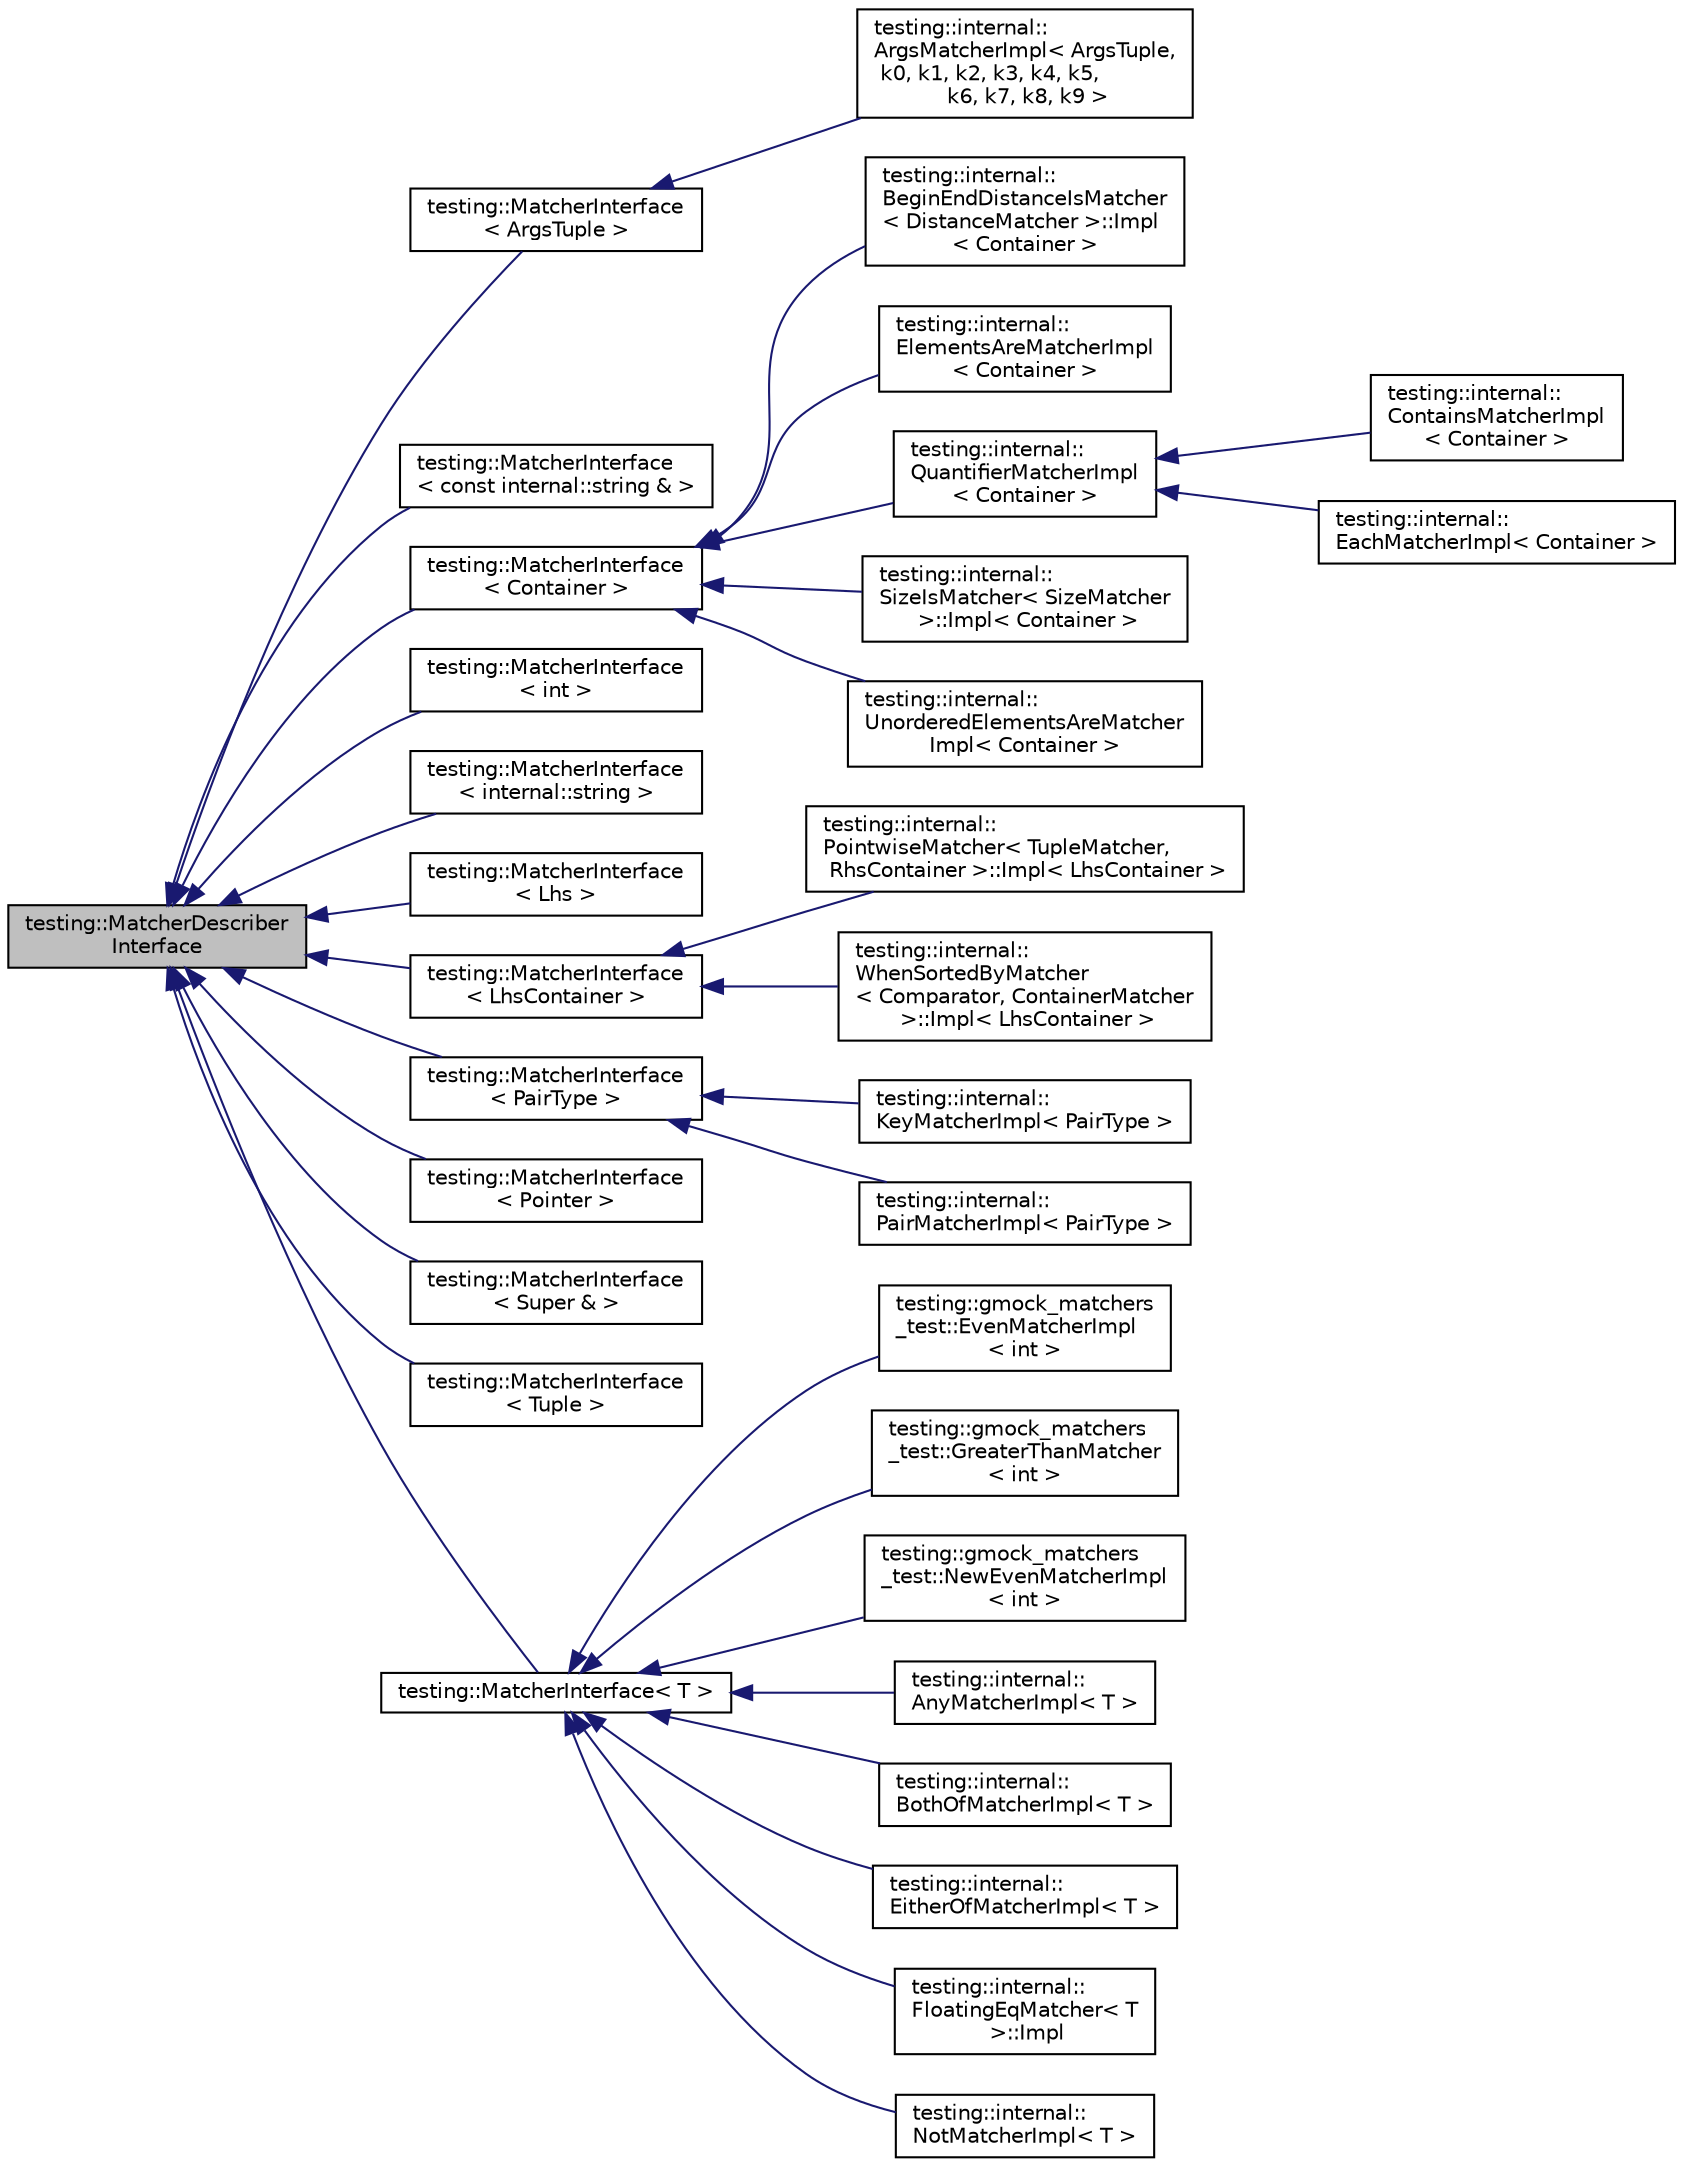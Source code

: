 digraph "testing::MatcherDescriberInterface"
{
  edge [fontname="Helvetica",fontsize="10",labelfontname="Helvetica",labelfontsize="10"];
  node [fontname="Helvetica",fontsize="10",shape=record];
  rankdir="LR";
  Node1 [label="testing::MatcherDescriber\lInterface",height=0.2,width=0.4,color="black", fillcolor="grey75", style="filled", fontcolor="black"];
  Node1 -> Node2 [dir="back",color="midnightblue",fontsize="10",style="solid",fontname="Helvetica"];
  Node2 [label="testing::MatcherInterface\l\< ArgsTuple \>",height=0.2,width=0.4,color="black", fillcolor="white", style="filled",URL="$classtesting_1_1_matcher_interface.html"];
  Node2 -> Node3 [dir="back",color="midnightblue",fontsize="10",style="solid",fontname="Helvetica"];
  Node3 [label="testing::internal::\lArgsMatcherImpl\< ArgsTuple,\l k0, k1, k2, k3, k4, k5,\l k6, k7, k8, k9 \>",height=0.2,width=0.4,color="black", fillcolor="white", style="filled",URL="$classtesting_1_1internal_1_1_args_matcher_impl.html"];
  Node1 -> Node4 [dir="back",color="midnightblue",fontsize="10",style="solid",fontname="Helvetica"];
  Node4 [label="testing::MatcherInterface\l\< const internal::string & \>",height=0.2,width=0.4,color="black", fillcolor="white", style="filled",URL="$classtesting_1_1_matcher_interface.html"];
  Node1 -> Node5 [dir="back",color="midnightblue",fontsize="10",style="solid",fontname="Helvetica"];
  Node5 [label="testing::MatcherInterface\l\< Container \>",height=0.2,width=0.4,color="black", fillcolor="white", style="filled",URL="$classtesting_1_1_matcher_interface.html"];
  Node5 -> Node6 [dir="back",color="midnightblue",fontsize="10",style="solid",fontname="Helvetica"];
  Node6 [label="testing::internal::\lBeginEndDistanceIsMatcher\l\< DistanceMatcher \>::Impl\l\< Container \>",height=0.2,width=0.4,color="black", fillcolor="white", style="filled",URL="$classtesting_1_1internal_1_1_begin_end_distance_is_matcher_1_1_impl.html"];
  Node5 -> Node7 [dir="back",color="midnightblue",fontsize="10",style="solid",fontname="Helvetica"];
  Node7 [label="testing::internal::\lElementsAreMatcherImpl\l\< Container \>",height=0.2,width=0.4,color="black", fillcolor="white", style="filled",URL="$classtesting_1_1internal_1_1_elements_are_matcher_impl.html"];
  Node5 -> Node8 [dir="back",color="midnightblue",fontsize="10",style="solid",fontname="Helvetica"];
  Node8 [label="testing::internal::\lQuantifierMatcherImpl\l\< Container \>",height=0.2,width=0.4,color="black", fillcolor="white", style="filled",URL="$classtesting_1_1internal_1_1_quantifier_matcher_impl.html"];
  Node8 -> Node9 [dir="back",color="midnightblue",fontsize="10",style="solid",fontname="Helvetica"];
  Node9 [label="testing::internal::\lContainsMatcherImpl\l\< Container \>",height=0.2,width=0.4,color="black", fillcolor="white", style="filled",URL="$classtesting_1_1internal_1_1_contains_matcher_impl.html"];
  Node8 -> Node10 [dir="back",color="midnightblue",fontsize="10",style="solid",fontname="Helvetica"];
  Node10 [label="testing::internal::\lEachMatcherImpl\< Container \>",height=0.2,width=0.4,color="black", fillcolor="white", style="filled",URL="$classtesting_1_1internal_1_1_each_matcher_impl.html"];
  Node5 -> Node11 [dir="back",color="midnightblue",fontsize="10",style="solid",fontname="Helvetica"];
  Node11 [label="testing::internal::\lSizeIsMatcher\< SizeMatcher\l \>::Impl\< Container \>",height=0.2,width=0.4,color="black", fillcolor="white", style="filled",URL="$classtesting_1_1internal_1_1_size_is_matcher_1_1_impl.html"];
  Node5 -> Node12 [dir="back",color="midnightblue",fontsize="10",style="solid",fontname="Helvetica"];
  Node12 [label="testing::internal::\lUnorderedElementsAreMatcher\lImpl\< Container \>",height=0.2,width=0.4,color="black", fillcolor="white", style="filled",URL="$classtesting_1_1internal_1_1_unordered_elements_are_matcher_impl.html"];
  Node1 -> Node13 [dir="back",color="midnightblue",fontsize="10",style="solid",fontname="Helvetica"];
  Node13 [label="testing::MatcherInterface\l\< int \>",height=0.2,width=0.4,color="black", fillcolor="white", style="filled",URL="$classtesting_1_1_matcher_interface.html"];
  Node1 -> Node14 [dir="back",color="midnightblue",fontsize="10",style="solid",fontname="Helvetica"];
  Node14 [label="testing::MatcherInterface\l\< internal::string \>",height=0.2,width=0.4,color="black", fillcolor="white", style="filled",URL="$classtesting_1_1_matcher_interface.html"];
  Node1 -> Node15 [dir="back",color="midnightblue",fontsize="10",style="solid",fontname="Helvetica"];
  Node15 [label="testing::MatcherInterface\l\< Lhs \>",height=0.2,width=0.4,color="black", fillcolor="white", style="filled",URL="$classtesting_1_1_matcher_interface.html"];
  Node1 -> Node16 [dir="back",color="midnightblue",fontsize="10",style="solid",fontname="Helvetica"];
  Node16 [label="testing::MatcherInterface\l\< LhsContainer \>",height=0.2,width=0.4,color="black", fillcolor="white", style="filled",URL="$classtesting_1_1_matcher_interface.html"];
  Node16 -> Node17 [dir="back",color="midnightblue",fontsize="10",style="solid",fontname="Helvetica"];
  Node17 [label="testing::internal::\lPointwiseMatcher\< TupleMatcher,\l RhsContainer \>::Impl\< LhsContainer \>",height=0.2,width=0.4,color="black", fillcolor="white", style="filled",URL="$classtesting_1_1internal_1_1_pointwise_matcher_1_1_impl.html"];
  Node16 -> Node18 [dir="back",color="midnightblue",fontsize="10",style="solid",fontname="Helvetica"];
  Node18 [label="testing::internal::\lWhenSortedByMatcher\l\< Comparator, ContainerMatcher\l \>::Impl\< LhsContainer \>",height=0.2,width=0.4,color="black", fillcolor="white", style="filled",URL="$classtesting_1_1internal_1_1_when_sorted_by_matcher_1_1_impl.html"];
  Node1 -> Node19 [dir="back",color="midnightblue",fontsize="10",style="solid",fontname="Helvetica"];
  Node19 [label="testing::MatcherInterface\l\< PairType \>",height=0.2,width=0.4,color="black", fillcolor="white", style="filled",URL="$classtesting_1_1_matcher_interface.html"];
  Node19 -> Node20 [dir="back",color="midnightblue",fontsize="10",style="solid",fontname="Helvetica"];
  Node20 [label="testing::internal::\lKeyMatcherImpl\< PairType \>",height=0.2,width=0.4,color="black", fillcolor="white", style="filled",URL="$classtesting_1_1internal_1_1_key_matcher_impl.html"];
  Node19 -> Node21 [dir="back",color="midnightblue",fontsize="10",style="solid",fontname="Helvetica"];
  Node21 [label="testing::internal::\lPairMatcherImpl\< PairType \>",height=0.2,width=0.4,color="black", fillcolor="white", style="filled",URL="$classtesting_1_1internal_1_1_pair_matcher_impl.html"];
  Node1 -> Node22 [dir="back",color="midnightblue",fontsize="10",style="solid",fontname="Helvetica"];
  Node22 [label="testing::MatcherInterface\l\< Pointer \>",height=0.2,width=0.4,color="black", fillcolor="white", style="filled",URL="$classtesting_1_1_matcher_interface.html"];
  Node1 -> Node23 [dir="back",color="midnightblue",fontsize="10",style="solid",fontname="Helvetica"];
  Node23 [label="testing::MatcherInterface\l\< Super & \>",height=0.2,width=0.4,color="black", fillcolor="white", style="filled",URL="$classtesting_1_1_matcher_interface.html"];
  Node1 -> Node24 [dir="back",color="midnightblue",fontsize="10",style="solid",fontname="Helvetica"];
  Node24 [label="testing::MatcherInterface\l\< Tuple \>",height=0.2,width=0.4,color="black", fillcolor="white", style="filled",URL="$classtesting_1_1_matcher_interface.html"];
  Node1 -> Node25 [dir="back",color="midnightblue",fontsize="10",style="solid",fontname="Helvetica"];
  Node25 [label="testing::MatcherInterface\< T \>",height=0.2,width=0.4,color="black", fillcolor="white", style="filled",URL="$classtesting_1_1_matcher_interface.html"];
  Node25 -> Node26 [dir="back",color="midnightblue",fontsize="10",style="solid",fontname="Helvetica"];
  Node26 [label="testing::gmock_matchers\l_test::EvenMatcherImpl\l\< int \>",height=0.2,width=0.4,color="black", fillcolor="white", style="filled",URL="$classtesting_1_1gmock__matchers__test_1_1_even_matcher_impl.html"];
  Node25 -> Node27 [dir="back",color="midnightblue",fontsize="10",style="solid",fontname="Helvetica"];
  Node27 [label="testing::gmock_matchers\l_test::GreaterThanMatcher\l\< int \>",height=0.2,width=0.4,color="black", fillcolor="white", style="filled",URL="$classtesting_1_1gmock__matchers__test_1_1_greater_than_matcher.html"];
  Node25 -> Node28 [dir="back",color="midnightblue",fontsize="10",style="solid",fontname="Helvetica"];
  Node28 [label="testing::gmock_matchers\l_test::NewEvenMatcherImpl\l\< int \>",height=0.2,width=0.4,color="black", fillcolor="white", style="filled",URL="$classtesting_1_1gmock__matchers__test_1_1_new_even_matcher_impl.html"];
  Node25 -> Node29 [dir="back",color="midnightblue",fontsize="10",style="solid",fontname="Helvetica"];
  Node29 [label="testing::internal::\lAnyMatcherImpl\< T \>",height=0.2,width=0.4,color="black", fillcolor="white", style="filled",URL="$classtesting_1_1internal_1_1_any_matcher_impl.html"];
  Node25 -> Node30 [dir="back",color="midnightblue",fontsize="10",style="solid",fontname="Helvetica"];
  Node30 [label="testing::internal::\lBothOfMatcherImpl\< T \>",height=0.2,width=0.4,color="black", fillcolor="white", style="filled",URL="$classtesting_1_1internal_1_1_both_of_matcher_impl.html"];
  Node25 -> Node31 [dir="back",color="midnightblue",fontsize="10",style="solid",fontname="Helvetica"];
  Node31 [label="testing::internal::\lEitherOfMatcherImpl\< T \>",height=0.2,width=0.4,color="black", fillcolor="white", style="filled",URL="$classtesting_1_1internal_1_1_either_of_matcher_impl.html"];
  Node25 -> Node32 [dir="back",color="midnightblue",fontsize="10",style="solid",fontname="Helvetica"];
  Node32 [label="testing::internal::\lFloatingEqMatcher\< T\l \>::Impl",height=0.2,width=0.4,color="black", fillcolor="white", style="filled",URL="$classtesting_1_1internal_1_1_floating_eq_matcher_1_1_impl.html"];
  Node25 -> Node33 [dir="back",color="midnightblue",fontsize="10",style="solid",fontname="Helvetica"];
  Node33 [label="testing::internal::\lNotMatcherImpl\< T \>",height=0.2,width=0.4,color="black", fillcolor="white", style="filled",URL="$classtesting_1_1internal_1_1_not_matcher_impl.html"];
}
